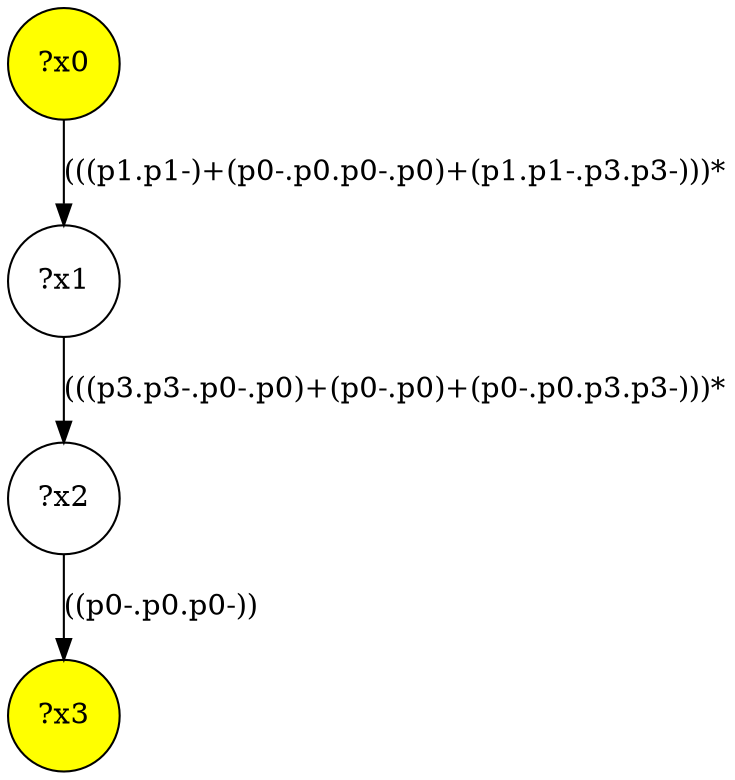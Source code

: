 digraph g {
	x0 [fillcolor="yellow", style="filled," shape=circle, label="?x0"];
	x3 [fillcolor="yellow", style="filled," shape=circle, label="?x3"];
	x1 [shape=circle, label="?x1"];
x0 -> x1[label="(((p1.p1-)+(p0-.p0.p0-.p0)+(p1.p1-.p3.p3-)))*"]	x2 [shape=circle, label="?x2"];
x1 -> x2[label="(((p3.p3-.p0-.p0)+(p0-.p0)+(p0-.p0.p3.p3-)))*"]x2 -> x3[label="((p0-.p0.p0-))"]}
